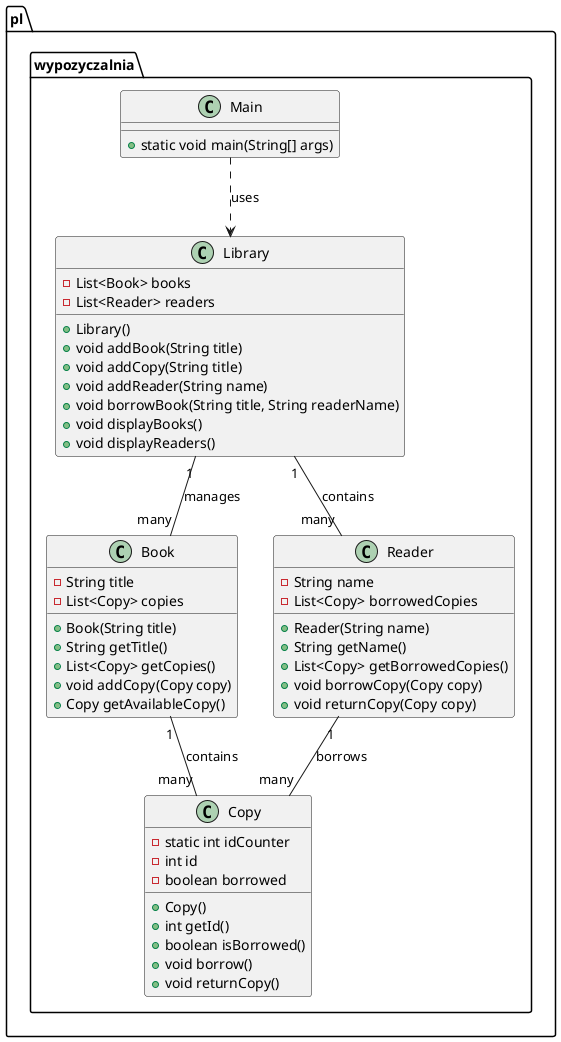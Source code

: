 @startuml
package pl.wypozyczalnia {

    class Book {
        - String title
        - List<Copy> copies
        + Book(String title)
        + String getTitle()
        + List<Copy> getCopies()
        + void addCopy(Copy copy)
        + Copy getAvailableCopy()
    }

    class Copy {
        - static int idCounter
        - int id
        - boolean borrowed
        + Copy()
        + int getId()
        + boolean isBorrowed()
        + void borrow()
        + void returnCopy()
    }

    class Reader {
        - String name
        - List<Copy> borrowedCopies
        + Reader(String name)
        + String getName()
        + List<Copy> getBorrowedCopies()
        + void borrowCopy(Copy copy)
        + void returnCopy(Copy copy)
    }

    class Library {
        - List<Book> books
        - List<Reader> readers
        + Library()
        + void addBook(String title)
        + void addCopy(String title)
        + void addReader(String name)
        + void borrowBook(String title, String readerName)
        + void displayBooks()
        + void displayReaders()
    }

    class Main {
        + static void main(String[] args)
    }

    Book "1" -- "many" Copy : contains
    Reader "1" -- "many" Copy : borrows
    Library "1" -- "many" Book : manages
    Library "1" -- "many" Reader : contains
    Main ..> Library : uses
}

@enduml
